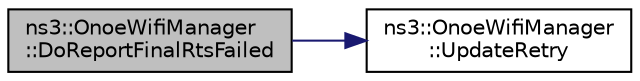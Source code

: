 digraph "ns3::OnoeWifiManager::DoReportFinalRtsFailed"
{
 // LATEX_PDF_SIZE
  edge [fontname="Helvetica",fontsize="10",labelfontname="Helvetica",labelfontsize="10"];
  node [fontname="Helvetica",fontsize="10",shape=record];
  rankdir="LR";
  Node1 [label="ns3::OnoeWifiManager\l::DoReportFinalRtsFailed",height=0.2,width=0.4,color="black", fillcolor="grey75", style="filled", fontcolor="black",tooltip="This method is a pure virtual method that must be implemented by the sub-class."];
  Node1 -> Node2 [color="midnightblue",fontsize="10",style="solid",fontname="Helvetica"];
  Node2 [label="ns3::OnoeWifiManager\l::UpdateRetry",height=0.2,width=0.4,color="black", fillcolor="white", style="filled",URL="$classns3_1_1_onoe_wifi_manager.html#a257355b8311b31c9c649b1da31db2a5d",tooltip="Update the number of retry (both short and long)."];
}
